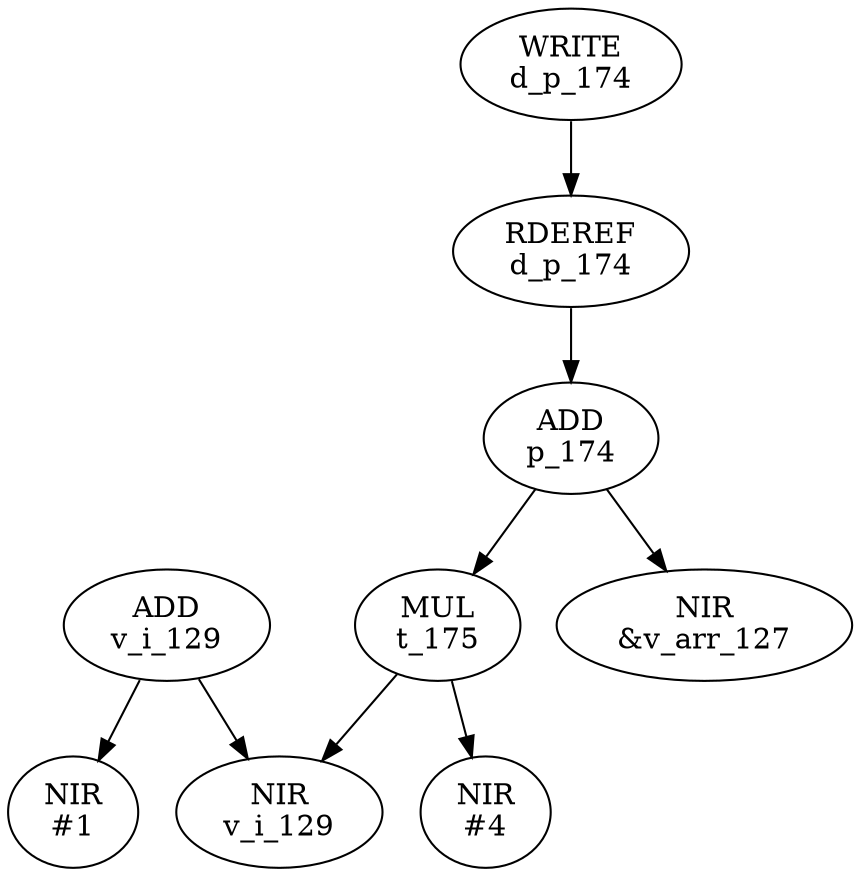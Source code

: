 digraph {NODE_f3cda540 [label="NIR
#4
"]
NODE_f3cda590 [label="NIR
v_i_129
"]
NODE_f3ce4ba0 [label="MUL
t_175
"]
NODE_f3ce4ba0 -> NODE_f3cda540;
NODE_f3ce4ba0 -> NODE_f3cda590;
NODE_f3cdc700 [label="NIR
&v_arr_127
"]
NODE_f3cdc650 [label="ADD
p_174
"]
NODE_f3cdc650 -> NODE_f3cdc700;
NODE_f3cdc650 -> NODE_f3ce4ba0;
NODE_f3cdc820 [label="RDEREF
d_p_174
"]
NODE_f3cdc820 -> NODE_f3cdc650;
NODE_f3cdc7d0 [label="WRITE
d_p_174
"]
NODE_f3cdc7d0 -> NODE_f3cdc820;
NODE_f3cdca10 [label="NIR
#1
"]
NODE_f3cdc9c0 [label="ADD
v_i_129
"]
NODE_f3cdc9c0 -> NODE_f3cda590;
NODE_f3cdc9c0 -> NODE_f3cdca10;
}